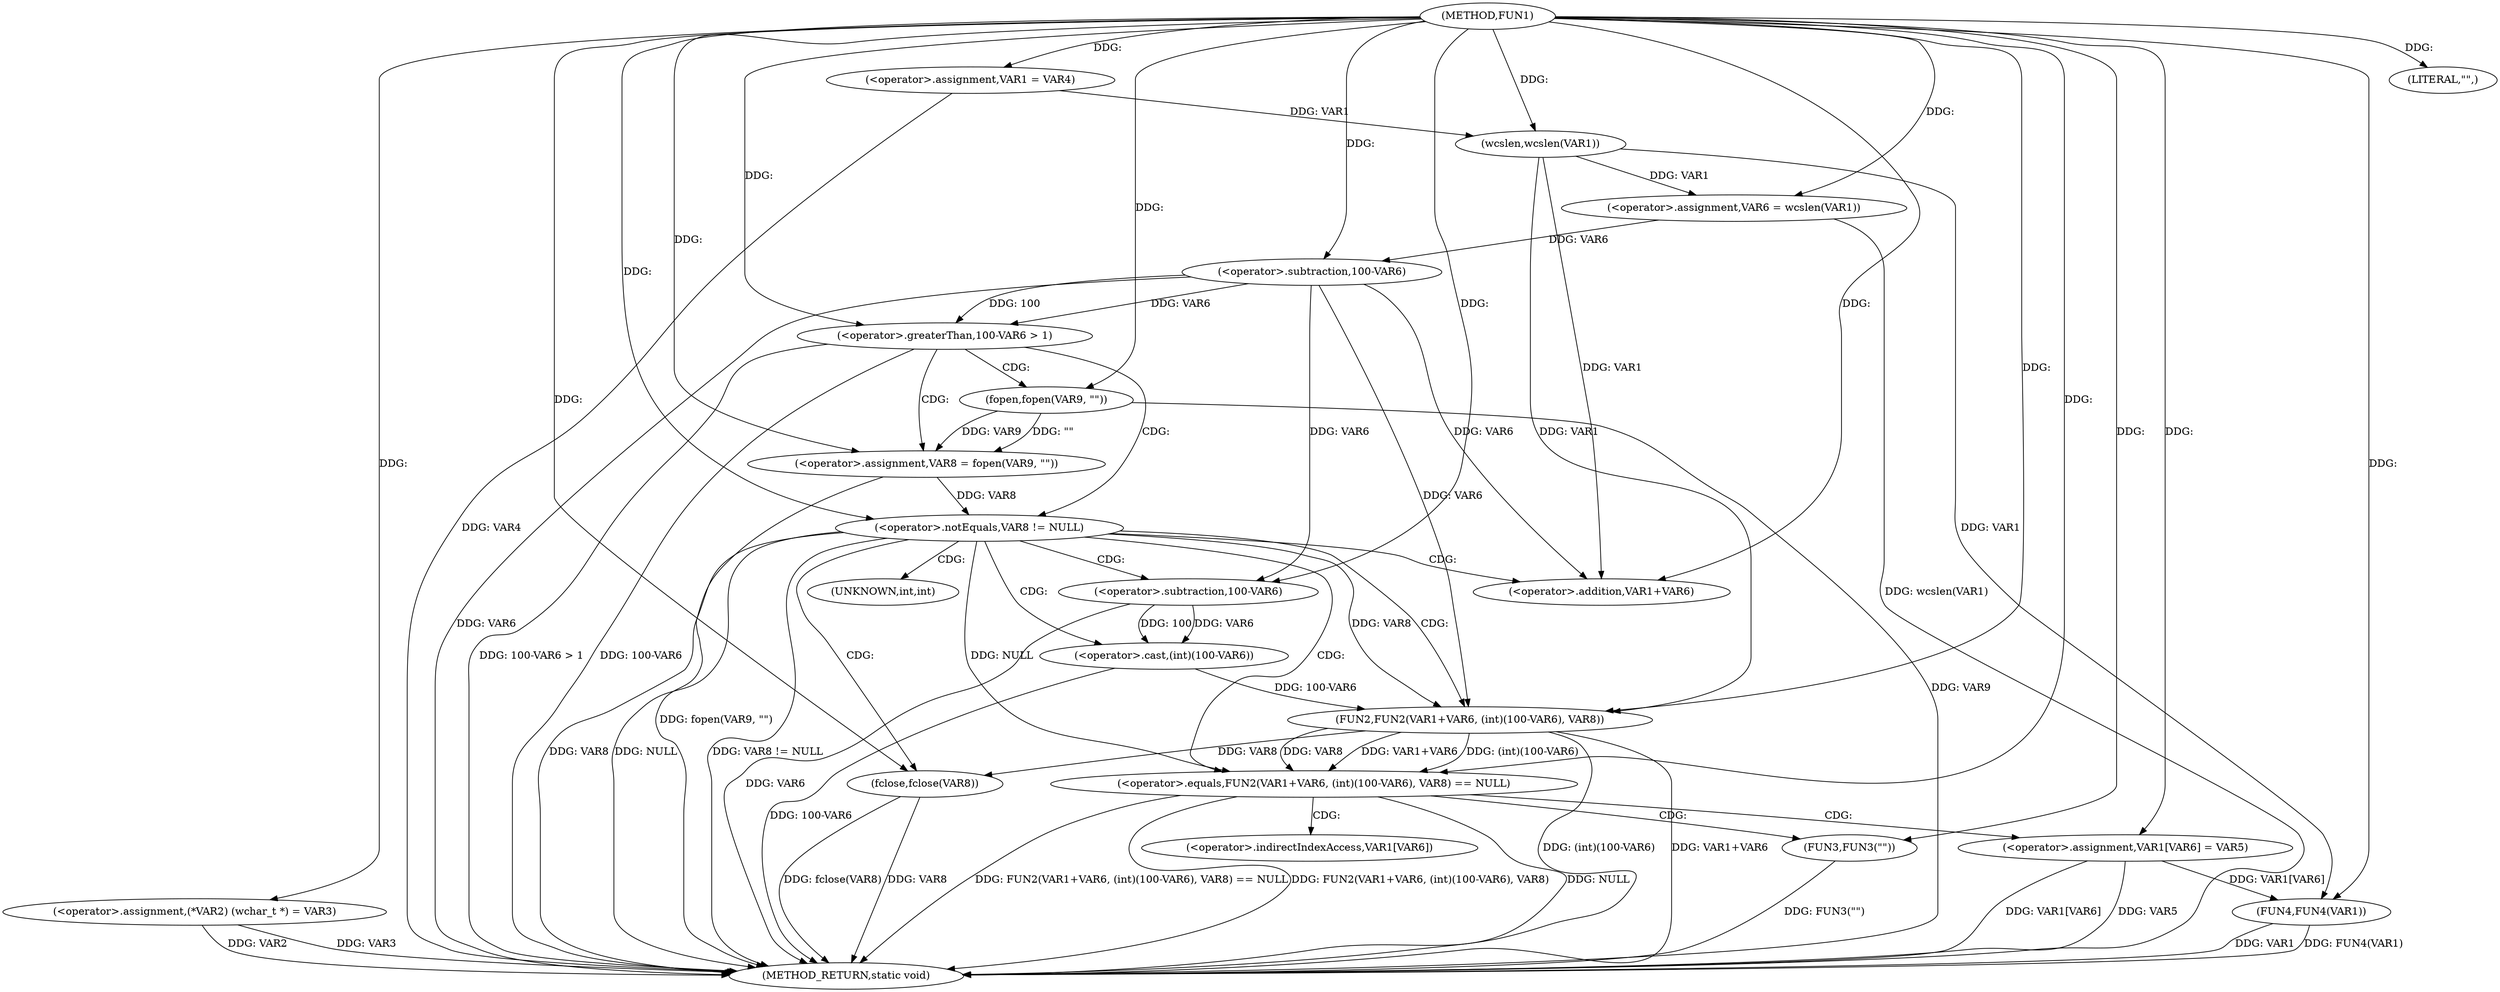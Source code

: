 digraph FUN1 {  
"1000100" [label = "(METHOD,FUN1)" ]
"1000160" [label = "(METHOD_RETURN,static void)" ]
"1000104" [label = "(<operator>.assignment,(*VAR2) (wchar_t *) = VAR3)" ]
"1000107" [label = "(LITERAL,\"\",)" ]
"1000108" [label = "(<operator>.assignment,VAR1 = VAR4)" ]
"1000113" [label = "(<operator>.assignment,VAR6 = wcslen(VAR1))" ]
"1000115" [label = "(wcslen,wcslen(VAR1))" ]
"1000119" [label = "(<operator>.greaterThan,100-VAR6 > 1)" ]
"1000120" [label = "(<operator>.subtraction,100-VAR6)" ]
"1000125" [label = "(<operator>.assignment,VAR8 = fopen(VAR9, \"\"))" ]
"1000127" [label = "(fopen,fopen(VAR9, \"\"))" ]
"1000131" [label = "(<operator>.notEquals,VAR8 != NULL)" ]
"1000136" [label = "(<operator>.equals,FUN2(VAR1+VAR6, (int)(100-VAR6), VAR8) == NULL)" ]
"1000137" [label = "(FUN2,FUN2(VAR1+VAR6, (int)(100-VAR6), VAR8))" ]
"1000138" [label = "(<operator>.addition,VAR1+VAR6)" ]
"1000141" [label = "(<operator>.cast,(int)(100-VAR6))" ]
"1000143" [label = "(<operator>.subtraction,100-VAR6)" ]
"1000149" [label = "(FUN3,FUN3(\"\"))" ]
"1000151" [label = "(<operator>.assignment,VAR1[VAR6] = VAR5)" ]
"1000156" [label = "(fclose,fclose(VAR8))" ]
"1000158" [label = "(FUN4,FUN4(VAR1))" ]
"1000142" [label = "(UNKNOWN,int,int)" ]
"1000152" [label = "(<operator>.indirectIndexAccess,VAR1[VAR6])" ]
  "1000158" -> "1000160"  [ label = "DDG: VAR1"] 
  "1000156" -> "1000160"  [ label = "DDG: VAR8"] 
  "1000104" -> "1000160"  [ label = "DDG: VAR2"] 
  "1000151" -> "1000160"  [ label = "DDG: VAR1[VAR6]"] 
  "1000113" -> "1000160"  [ label = "DDG: wcslen(VAR1)"] 
  "1000149" -> "1000160"  [ label = "DDG: FUN3(\"\")"] 
  "1000125" -> "1000160"  [ label = "DDG: fopen(VAR9, \"\")"] 
  "1000131" -> "1000160"  [ label = "DDG: NULL"] 
  "1000119" -> "1000160"  [ label = "DDG: 100-VAR6 > 1"] 
  "1000136" -> "1000160"  [ label = "DDG: NULL"] 
  "1000131" -> "1000160"  [ label = "DDG: VAR8 != NULL"] 
  "1000131" -> "1000160"  [ label = "DDG: VAR8"] 
  "1000137" -> "1000160"  [ label = "DDG: (int)(100-VAR6)"] 
  "1000151" -> "1000160"  [ label = "DDG: VAR5"] 
  "1000158" -> "1000160"  [ label = "DDG: FUN4(VAR1)"] 
  "1000108" -> "1000160"  [ label = "DDG: VAR4"] 
  "1000119" -> "1000160"  [ label = "DDG: 100-VAR6"] 
  "1000141" -> "1000160"  [ label = "DDG: 100-VAR6"] 
  "1000136" -> "1000160"  [ label = "DDG: FUN2(VAR1+VAR6, (int)(100-VAR6), VAR8) == NULL"] 
  "1000120" -> "1000160"  [ label = "DDG: VAR6"] 
  "1000143" -> "1000160"  [ label = "DDG: VAR6"] 
  "1000137" -> "1000160"  [ label = "DDG: VAR1+VAR6"] 
  "1000127" -> "1000160"  [ label = "DDG: VAR9"] 
  "1000156" -> "1000160"  [ label = "DDG: fclose(VAR8)"] 
  "1000136" -> "1000160"  [ label = "DDG: FUN2(VAR1+VAR6, (int)(100-VAR6), VAR8)"] 
  "1000104" -> "1000160"  [ label = "DDG: VAR3"] 
  "1000100" -> "1000104"  [ label = "DDG: "] 
  "1000100" -> "1000107"  [ label = "DDG: "] 
  "1000100" -> "1000108"  [ label = "DDG: "] 
  "1000115" -> "1000113"  [ label = "DDG: VAR1"] 
  "1000100" -> "1000113"  [ label = "DDG: "] 
  "1000108" -> "1000115"  [ label = "DDG: VAR1"] 
  "1000100" -> "1000115"  [ label = "DDG: "] 
  "1000120" -> "1000119"  [ label = "DDG: 100"] 
  "1000120" -> "1000119"  [ label = "DDG: VAR6"] 
  "1000100" -> "1000120"  [ label = "DDG: "] 
  "1000113" -> "1000120"  [ label = "DDG: VAR6"] 
  "1000100" -> "1000119"  [ label = "DDG: "] 
  "1000127" -> "1000125"  [ label = "DDG: VAR9"] 
  "1000127" -> "1000125"  [ label = "DDG: \"\""] 
  "1000100" -> "1000125"  [ label = "DDG: "] 
  "1000100" -> "1000127"  [ label = "DDG: "] 
  "1000125" -> "1000131"  [ label = "DDG: VAR8"] 
  "1000100" -> "1000131"  [ label = "DDG: "] 
  "1000137" -> "1000136"  [ label = "DDG: VAR1+VAR6"] 
  "1000137" -> "1000136"  [ label = "DDG: (int)(100-VAR6)"] 
  "1000137" -> "1000136"  [ label = "DDG: VAR8"] 
  "1000115" -> "1000137"  [ label = "DDG: VAR1"] 
  "1000100" -> "1000137"  [ label = "DDG: "] 
  "1000120" -> "1000137"  [ label = "DDG: VAR6"] 
  "1000115" -> "1000138"  [ label = "DDG: VAR1"] 
  "1000100" -> "1000138"  [ label = "DDG: "] 
  "1000120" -> "1000138"  [ label = "DDG: VAR6"] 
  "1000141" -> "1000137"  [ label = "DDG: 100-VAR6"] 
  "1000143" -> "1000141"  [ label = "DDG: 100"] 
  "1000143" -> "1000141"  [ label = "DDG: VAR6"] 
  "1000100" -> "1000143"  [ label = "DDG: "] 
  "1000120" -> "1000143"  [ label = "DDG: VAR6"] 
  "1000131" -> "1000137"  [ label = "DDG: VAR8"] 
  "1000131" -> "1000136"  [ label = "DDG: NULL"] 
  "1000100" -> "1000136"  [ label = "DDG: "] 
  "1000100" -> "1000149"  [ label = "DDG: "] 
  "1000100" -> "1000151"  [ label = "DDG: "] 
  "1000137" -> "1000156"  [ label = "DDG: VAR8"] 
  "1000100" -> "1000156"  [ label = "DDG: "] 
  "1000151" -> "1000158"  [ label = "DDG: VAR1[VAR6]"] 
  "1000115" -> "1000158"  [ label = "DDG: VAR1"] 
  "1000100" -> "1000158"  [ label = "DDG: "] 
  "1000119" -> "1000125"  [ label = "CDG: "] 
  "1000119" -> "1000131"  [ label = "CDG: "] 
  "1000119" -> "1000127"  [ label = "CDG: "] 
  "1000131" -> "1000143"  [ label = "CDG: "] 
  "1000131" -> "1000142"  [ label = "CDG: "] 
  "1000131" -> "1000137"  [ label = "CDG: "] 
  "1000131" -> "1000156"  [ label = "CDG: "] 
  "1000131" -> "1000141"  [ label = "CDG: "] 
  "1000131" -> "1000136"  [ label = "CDG: "] 
  "1000131" -> "1000138"  [ label = "CDG: "] 
  "1000136" -> "1000151"  [ label = "CDG: "] 
  "1000136" -> "1000152"  [ label = "CDG: "] 
  "1000136" -> "1000149"  [ label = "CDG: "] 
}
